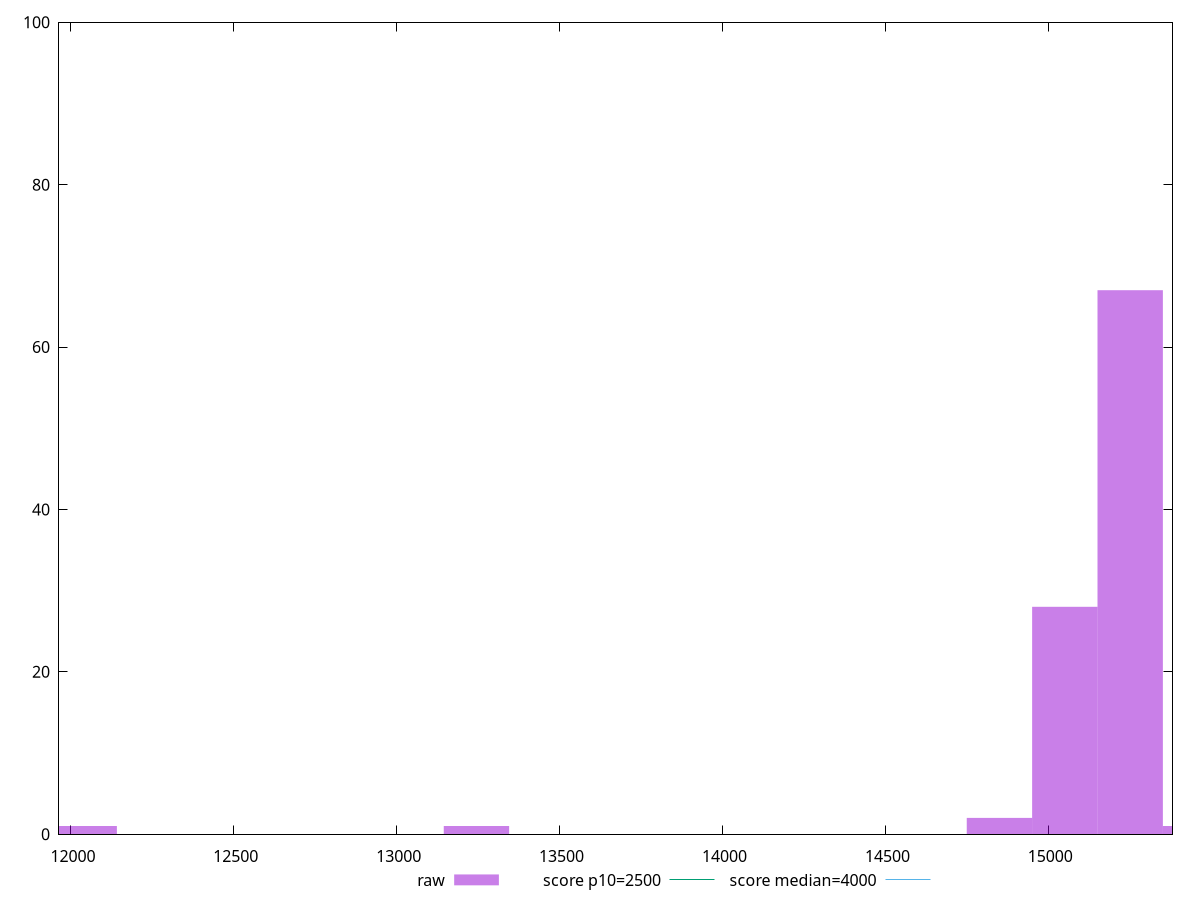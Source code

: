reset

$raw <<EOF
12040.659035956067 1
15251.501445544352 67
15050.823794945085 28
14850.146144345817 2
13244.724939551674 1
15452.17909614362 1
EOF

set key outside below
set boxwidth 200.6776505992678
set xrange [11963.312000000002:15381.359]
set yrange [0:100]
set trange [0:100]
set style fill transparent solid 0.5 noborder

set parametric
set terminal svg size 640, 490 enhanced background rgb 'white'
set output "reports/report_00033_2021-03-01T14-23-16.841Z/largest-contentful-paint/samples/astro-cached/raw/histogram.svg"

plot $raw title "raw" with boxes, \
     2500,t title "score p10=2500", \
     4000,t title "score median=4000"

reset
